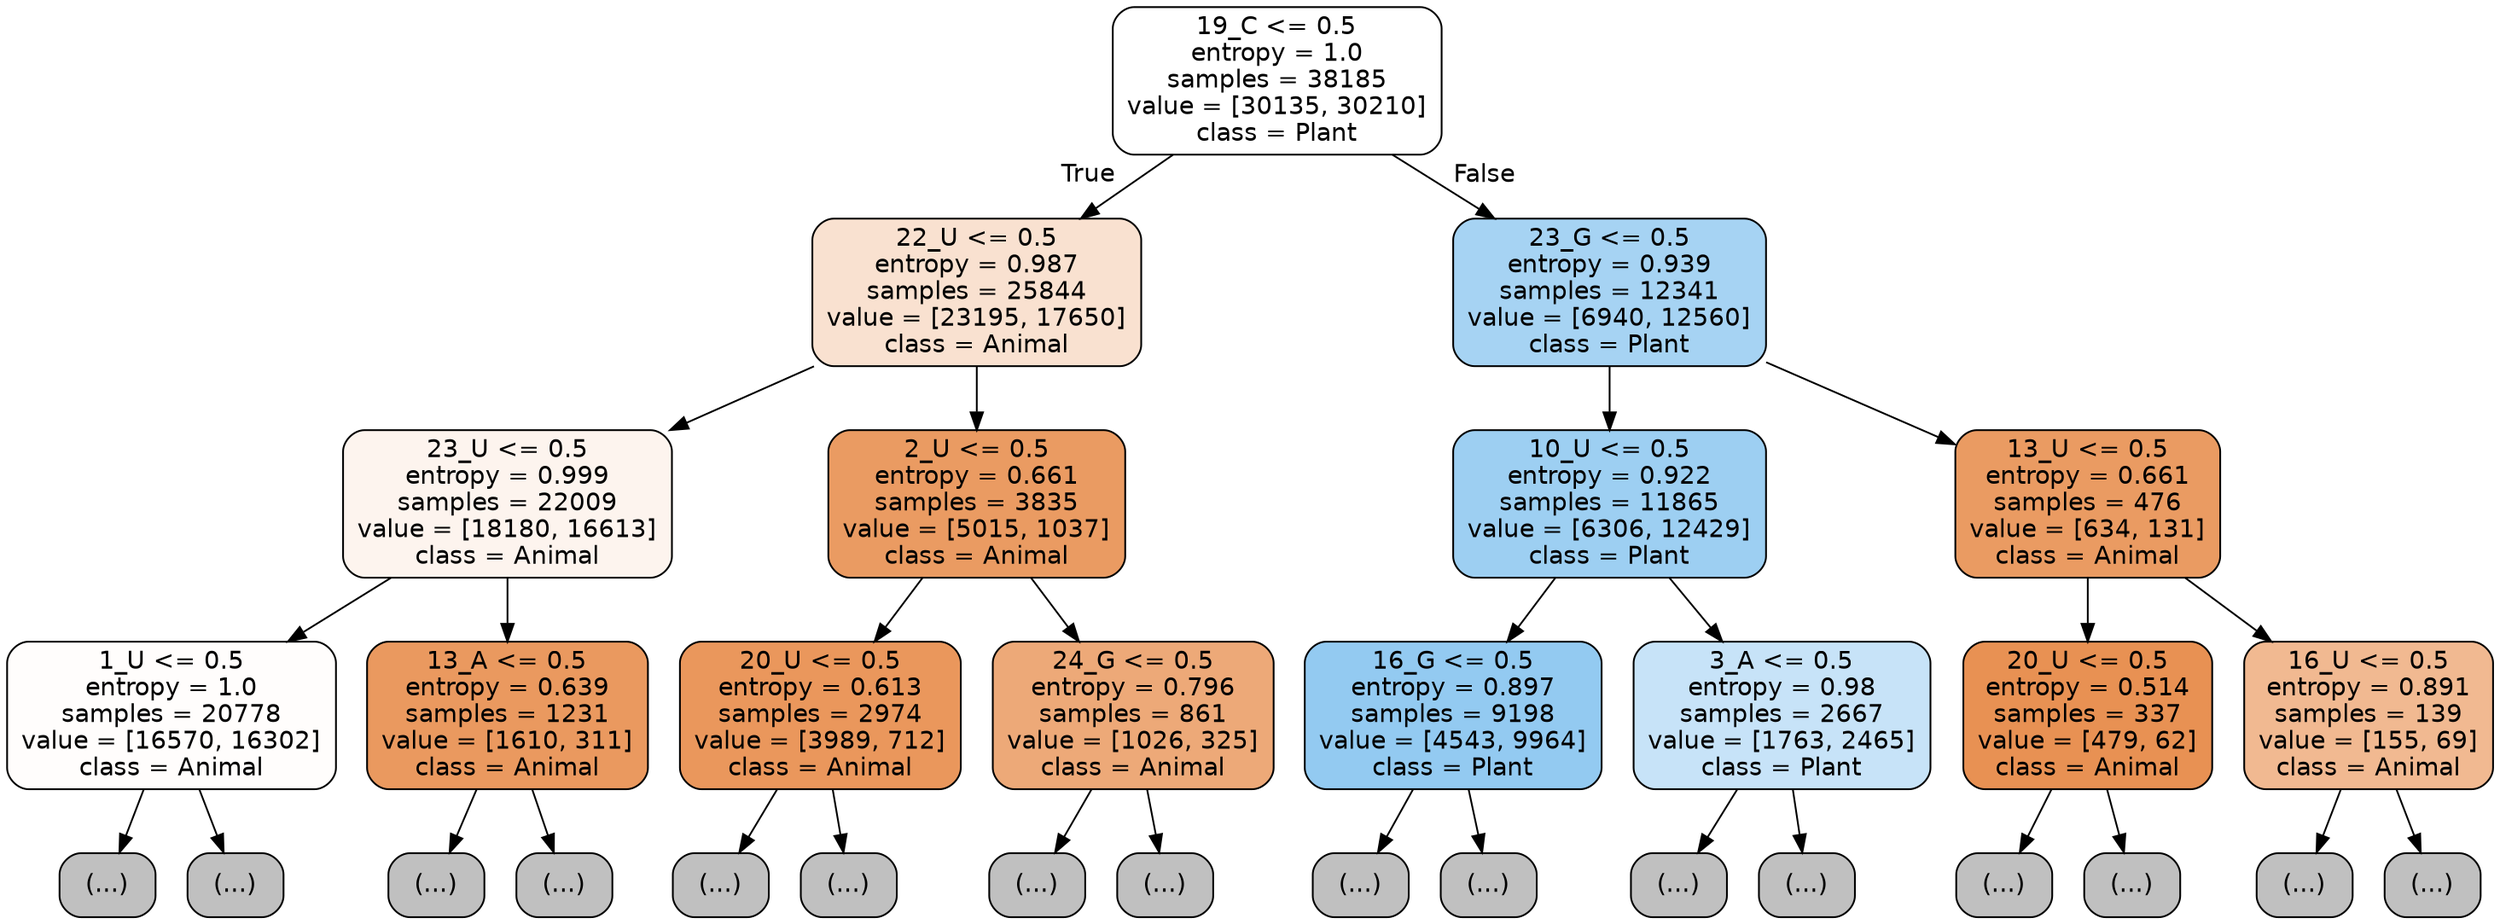 digraph Tree {
node [shape=box, style="filled, rounded", color="black", fontname="helvetica"] ;
edge [fontname="helvetica"] ;
0 [label="19_C <= 0.5\nentropy = 1.0\nsamples = 38185\nvalue = [30135, 30210]\nclass = Plant", fillcolor="#ffffff"] ;
1 [label="22_U <= 0.5\nentropy = 0.987\nsamples = 25844\nvalue = [23195, 17650]\nclass = Animal", fillcolor="#f9e1d0"] ;
0 -> 1 [labeldistance=2.5, labelangle=45, headlabel="True"] ;
2 [label="23_U <= 0.5\nentropy = 0.999\nsamples = 22009\nvalue = [18180, 16613]\nclass = Animal", fillcolor="#fdf4ee"] ;
1 -> 2 ;
3 [label="1_U <= 0.5\nentropy = 1.0\nsamples = 20778\nvalue = [16570, 16302]\nclass = Animal", fillcolor="#fffdfc"] ;
2 -> 3 ;
4 [label="(...)", fillcolor="#C0C0C0"] ;
3 -> 4 ;
5997 [label="(...)", fillcolor="#C0C0C0"] ;
3 -> 5997 ;
10538 [label="13_A <= 0.5\nentropy = 0.639\nsamples = 1231\nvalue = [1610, 311]\nclass = Animal", fillcolor="#ea995f"] ;
2 -> 10538 ;
10539 [label="(...)", fillcolor="#C0C0C0"] ;
10538 -> 10539 ;
10884 [label="(...)", fillcolor="#C0C0C0"] ;
10538 -> 10884 ;
10997 [label="2_U <= 0.5\nentropy = 0.661\nsamples = 3835\nvalue = [5015, 1037]\nclass = Animal", fillcolor="#ea9b62"] ;
1 -> 10997 ;
10998 [label="20_U <= 0.5\nentropy = 0.613\nsamples = 2974\nvalue = [3989, 712]\nclass = Animal", fillcolor="#ea975c"] ;
10997 -> 10998 ;
10999 [label="(...)", fillcolor="#C0C0C0"] ;
10998 -> 10999 ;
11862 [label="(...)", fillcolor="#C0C0C0"] ;
10998 -> 11862 ;
12123 [label="24_G <= 0.5\nentropy = 0.796\nsamples = 861\nvalue = [1026, 325]\nclass = Animal", fillcolor="#eda978"] ;
10997 -> 12123 ;
12124 [label="(...)", fillcolor="#C0C0C0"] ;
12123 -> 12124 ;
12525 [label="(...)", fillcolor="#C0C0C0"] ;
12123 -> 12525 ;
12540 [label="23_G <= 0.5\nentropy = 0.939\nsamples = 12341\nvalue = [6940, 12560]\nclass = Plant", fillcolor="#a6d3f3"] ;
0 -> 12540 [labeldistance=2.5, labelangle=-45, headlabel="False"] ;
12541 [label="10_U <= 0.5\nentropy = 0.922\nsamples = 11865\nvalue = [6306, 12429]\nclass = Plant", fillcolor="#9dcff2"] ;
12540 -> 12541 ;
12542 [label="16_G <= 0.5\nentropy = 0.897\nsamples = 9198\nvalue = [4543, 9964]\nclass = Plant", fillcolor="#93caf1"] ;
12541 -> 12542 ;
12543 [label="(...)", fillcolor="#C0C0C0"] ;
12542 -> 12543 ;
14730 [label="(...)", fillcolor="#C0C0C0"] ;
12542 -> 14730 ;
15481 [label="3_A <= 0.5\nentropy = 0.98\nsamples = 2667\nvalue = [1763, 2465]\nclass = Plant", fillcolor="#c7e3f8"] ;
12541 -> 15481 ;
15482 [label="(...)", fillcolor="#C0C0C0"] ;
15481 -> 15482 ;
16291 [label="(...)", fillcolor="#C0C0C0"] ;
15481 -> 16291 ;
16552 [label="13_U <= 0.5\nentropy = 0.661\nsamples = 476\nvalue = [634, 131]\nclass = Animal", fillcolor="#ea9b62"] ;
12540 -> 16552 ;
16553 [label="20_U <= 0.5\nentropy = 0.514\nsamples = 337\nvalue = [479, 62]\nclass = Animal", fillcolor="#e89153"] ;
16552 -> 16553 ;
16554 [label="(...)", fillcolor="#C0C0C0"] ;
16553 -> 16554 ;
16635 [label="(...)", fillcolor="#C0C0C0"] ;
16553 -> 16635 ;
16642 [label="16_U <= 0.5\nentropy = 0.891\nsamples = 139\nvalue = [155, 69]\nclass = Animal", fillcolor="#f1b991"] ;
16552 -> 16642 ;
16643 [label="(...)", fillcolor="#C0C0C0"] ;
16642 -> 16643 ;
16676 [label="(...)", fillcolor="#C0C0C0"] ;
16642 -> 16676 ;
}